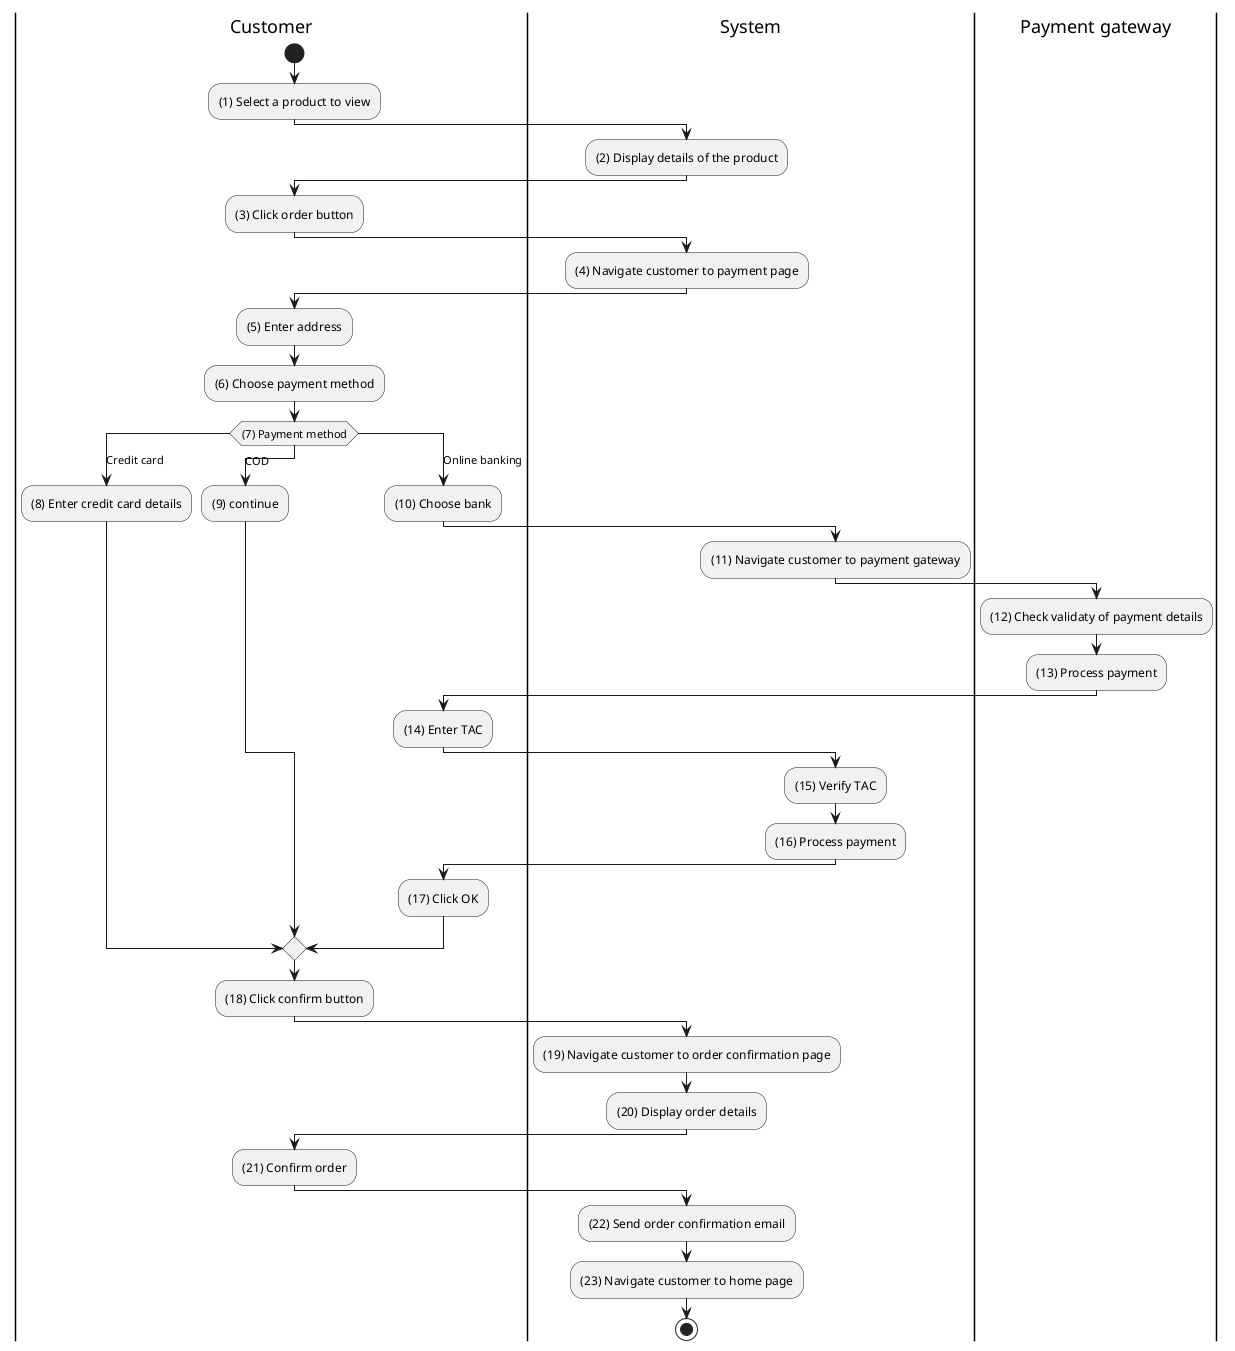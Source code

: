 @startuml Create order
|Customer|
start
:(1) Select a product to view;
|System|
:(2) Display details of the product;
|Customer|
:(3) Click order button;
|System|
:(4) Navigate customer to payment page;
|Customer|
:(5) Enter address;
:(6) Choose payment method;
switch ((7) Payment method)
case (Credit card)
    |Customer|
    :(8) Enter credit card details;
case (COD)
    |Customer|
    :(9) continue;
case (Online banking)
    |Customer|
    :(10) Choose bank;
    |System|
    :(11) Navigate customer to payment gateway;
    |Payment gateway|
    :(12) Check validaty of payment details;
    :(13) Process payment;
    |Customer|
    :(14) Enter TAC;
    |System|
    :(15) Verify TAC;
    :(16) Process payment;
    |Customer|
    :(17) Click OK;
endswitch
|Customer|
:(18) Click confirm button;
|System|
:(19) Navigate customer to order confirmation page;
:(20) Display order details;
|Customer|
:(21) Confirm order;
|System|
:(22) Send order confirmation email;
:(23) Navigate customer to home page;
stop
@enduml